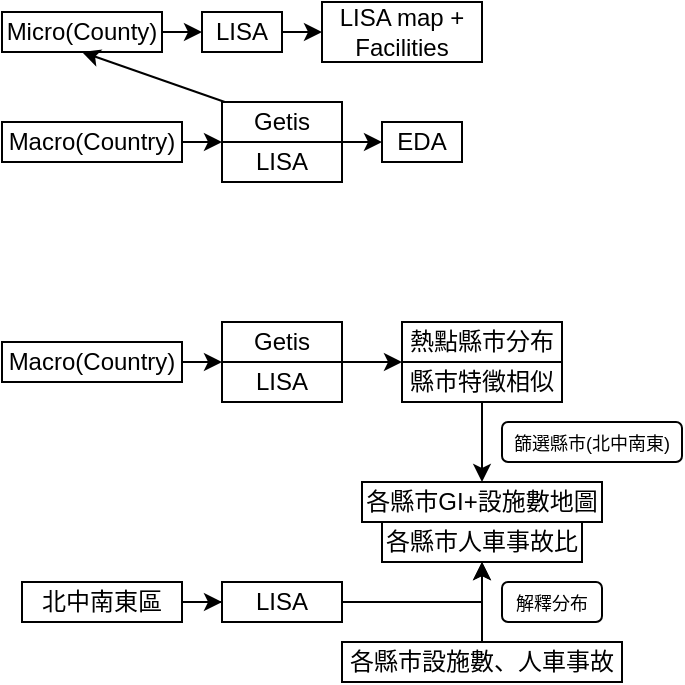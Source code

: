 <mxfile version="28.0.7">
  <diagram name="Page-1" id="Htb_Bjqr6kKEwQDJrxKX">
    <mxGraphModel dx="452" dy="525" grid="1" gridSize="10" guides="1" tooltips="1" connect="1" arrows="1" fold="1" page="1" pageScale="1" pageWidth="850" pageHeight="1100" math="0" shadow="0">
      <root>
        <mxCell id="0" />
        <mxCell id="1" parent="0" />
        <mxCell id="gRg_E6RwtQNj_quDHkZ7-2" style="edgeStyle=orthogonalEdgeStyle;rounded=0;orthogonalLoop=1;jettySize=auto;html=1;exitX=1;exitY=0.5;exitDx=0;exitDy=0;" parent="1" source="gRg_E6RwtQNj_quDHkZ7-1" edge="1">
          <mxGeometry relative="1" as="geometry">
            <mxPoint x="290.105" y="369.895" as="targetPoint" />
          </mxGeometry>
        </mxCell>
        <mxCell id="gRg_E6RwtQNj_quDHkZ7-9" style="edgeStyle=orthogonalEdgeStyle;rounded=0;orthogonalLoop=1;jettySize=auto;html=1;exitX=1;exitY=0.5;exitDx=0;exitDy=0;entryX=0;entryY=1;entryDx=0;entryDy=0;" parent="1" source="gRg_E6RwtQNj_quDHkZ7-1" target="gRg_E6RwtQNj_quDHkZ7-3" edge="1">
          <mxGeometry relative="1" as="geometry" />
        </mxCell>
        <mxCell id="gRg_E6RwtQNj_quDHkZ7-1" value="Macro(Country)" style="rounded=0;whiteSpace=wrap;html=1;" parent="1" vertex="1">
          <mxGeometry x="240" y="360" width="90" height="20" as="geometry" />
        </mxCell>
        <mxCell id="gRg_E6RwtQNj_quDHkZ7-7" value="" style="group" parent="1" vertex="1" connectable="0">
          <mxGeometry x="350" y="350" width="60" height="40" as="geometry" />
        </mxCell>
        <mxCell id="gRg_E6RwtQNj_quDHkZ7-6" value="LISA" style="rounded=0;whiteSpace=wrap;html=1;movable=1;resizable=1;rotatable=1;deletable=1;editable=1;locked=0;connectable=1;" parent="gRg_E6RwtQNj_quDHkZ7-7" vertex="1">
          <mxGeometry y="20" width="60" height="20" as="geometry" />
        </mxCell>
        <mxCell id="gRg_E6RwtQNj_quDHkZ7-3" value="Getis" style="rounded=0;whiteSpace=wrap;html=1;movable=1;resizable=1;rotatable=1;deletable=1;editable=1;locked=0;connectable=1;" parent="gRg_E6RwtQNj_quDHkZ7-7" vertex="1">
          <mxGeometry width="60" height="20" as="geometry" />
        </mxCell>
        <mxCell id="gRg_E6RwtQNj_quDHkZ7-10" value="EDA" style="rounded=0;whiteSpace=wrap;html=1;" parent="1" vertex="1">
          <mxGeometry x="430" y="360" width="40" height="20" as="geometry" />
        </mxCell>
        <mxCell id="gRg_E6RwtQNj_quDHkZ7-11" style="edgeStyle=orthogonalEdgeStyle;rounded=0;orthogonalLoop=1;jettySize=auto;html=1;exitX=1;exitY=1;exitDx=0;exitDy=0;entryX=0;entryY=0.5;entryDx=0;entryDy=0;" parent="1" source="gRg_E6RwtQNj_quDHkZ7-3" target="gRg_E6RwtQNj_quDHkZ7-10" edge="1">
          <mxGeometry relative="1" as="geometry" />
        </mxCell>
        <mxCell id="gRg_E6RwtQNj_quDHkZ7-18" value="" style="group" parent="1" vertex="1" connectable="0">
          <mxGeometry x="240" y="300" width="240" height="30" as="geometry" />
        </mxCell>
        <mxCell id="gRg_E6RwtQNj_quDHkZ7-14" style="edgeStyle=orthogonalEdgeStyle;rounded=0;orthogonalLoop=1;jettySize=auto;html=1;exitX=1;exitY=0.5;exitDx=0;exitDy=0;entryX=0;entryY=0.5;entryDx=0;entryDy=0;" parent="gRg_E6RwtQNj_quDHkZ7-18" source="gRg_E6RwtQNj_quDHkZ7-12" target="gRg_E6RwtQNj_quDHkZ7-13" edge="1">
          <mxGeometry relative="1" as="geometry" />
        </mxCell>
        <mxCell id="gRg_E6RwtQNj_quDHkZ7-12" value="Micro(County)" style="rounded=0;whiteSpace=wrap;html=1;" parent="gRg_E6RwtQNj_quDHkZ7-18" vertex="1">
          <mxGeometry y="5" width="80" height="20" as="geometry" />
        </mxCell>
        <mxCell id="gRg_E6RwtQNj_quDHkZ7-16" style="edgeStyle=orthogonalEdgeStyle;rounded=0;orthogonalLoop=1;jettySize=auto;html=1;exitX=1;exitY=0.5;exitDx=0;exitDy=0;entryX=0;entryY=0.5;entryDx=0;entryDy=0;" parent="gRg_E6RwtQNj_quDHkZ7-18" source="gRg_E6RwtQNj_quDHkZ7-13" target="gRg_E6RwtQNj_quDHkZ7-15" edge="1">
          <mxGeometry relative="1" as="geometry" />
        </mxCell>
        <mxCell id="gRg_E6RwtQNj_quDHkZ7-13" value="LISA" style="rounded=0;whiteSpace=wrap;html=1;" parent="gRg_E6RwtQNj_quDHkZ7-18" vertex="1">
          <mxGeometry x="100" y="5" width="40" height="20" as="geometry" />
        </mxCell>
        <mxCell id="gRg_E6RwtQNj_quDHkZ7-15" value="LISA map + Facilities" style="rounded=0;whiteSpace=wrap;html=1;" parent="gRg_E6RwtQNj_quDHkZ7-18" vertex="1">
          <mxGeometry x="160" width="80" height="30" as="geometry" />
        </mxCell>
        <mxCell id="gRg_E6RwtQNj_quDHkZ7-20" style="rounded=0;orthogonalLoop=1;jettySize=auto;html=1;entryX=0.5;entryY=1;entryDx=0;entryDy=0;" parent="1" source="gRg_E6RwtQNj_quDHkZ7-3" target="gRg_E6RwtQNj_quDHkZ7-12" edge="1">
          <mxGeometry relative="1" as="geometry" />
        </mxCell>
        <mxCell id="Kj-LtxHB0f9_ngjV7_MZ-6" style="edgeStyle=orthogonalEdgeStyle;rounded=0;orthogonalLoop=1;jettySize=auto;html=1;exitX=1;exitY=0.5;exitDx=0;exitDy=0;" edge="1" parent="1" source="Kj-LtxHB0f9_ngjV7_MZ-2">
          <mxGeometry relative="1" as="geometry">
            <mxPoint x="350" y="480.238" as="targetPoint" />
          </mxGeometry>
        </mxCell>
        <mxCell id="Kj-LtxHB0f9_ngjV7_MZ-2" value="Macro(Country)" style="rounded=0;whiteSpace=wrap;html=1;" vertex="1" parent="1">
          <mxGeometry x="240" y="470" width="90" height="20" as="geometry" />
        </mxCell>
        <mxCell id="Kj-LtxHB0f9_ngjV7_MZ-3" value="" style="group" vertex="1" connectable="0" parent="1">
          <mxGeometry x="350" y="460" width="60" height="40" as="geometry" />
        </mxCell>
        <mxCell id="Kj-LtxHB0f9_ngjV7_MZ-4" value="LISA" style="rounded=0;whiteSpace=wrap;html=1;movable=1;resizable=1;rotatable=1;deletable=1;editable=1;locked=0;connectable=1;" vertex="1" parent="Kj-LtxHB0f9_ngjV7_MZ-3">
          <mxGeometry y="20" width="60" height="20" as="geometry" />
        </mxCell>
        <mxCell id="Kj-LtxHB0f9_ngjV7_MZ-5" value="Getis" style="rounded=0;whiteSpace=wrap;html=1;movable=1;resizable=1;rotatable=1;deletable=1;editable=1;locked=0;connectable=1;" vertex="1" parent="Kj-LtxHB0f9_ngjV7_MZ-3">
          <mxGeometry width="60" height="20" as="geometry" />
        </mxCell>
        <mxCell id="Kj-LtxHB0f9_ngjV7_MZ-7" value="熱點縣市分布" style="rounded=0;whiteSpace=wrap;html=1;" vertex="1" parent="1">
          <mxGeometry x="440" y="460" width="80" height="20" as="geometry" />
        </mxCell>
        <mxCell id="Kj-LtxHB0f9_ngjV7_MZ-37" style="edgeStyle=orthogonalEdgeStyle;rounded=0;orthogonalLoop=1;jettySize=auto;html=1;entryX=0.5;entryY=0;entryDx=0;entryDy=0;" edge="1" parent="1" source="Kj-LtxHB0f9_ngjV7_MZ-8" target="Kj-LtxHB0f9_ngjV7_MZ-22">
          <mxGeometry relative="1" as="geometry" />
        </mxCell>
        <mxCell id="Kj-LtxHB0f9_ngjV7_MZ-8" value="縣市特徵相似" style="rounded=0;whiteSpace=wrap;html=1;" vertex="1" parent="1">
          <mxGeometry x="440" y="480" width="80" height="20" as="geometry" />
        </mxCell>
        <mxCell id="Kj-LtxHB0f9_ngjV7_MZ-50" style="edgeStyle=orthogonalEdgeStyle;rounded=0;orthogonalLoop=1;jettySize=auto;html=1;entryX=0;entryY=0.5;entryDx=0;entryDy=0;" edge="1" parent="1" source="Kj-LtxHB0f9_ngjV7_MZ-9" target="Kj-LtxHB0f9_ngjV7_MZ-40">
          <mxGeometry relative="1" as="geometry" />
        </mxCell>
        <mxCell id="Kj-LtxHB0f9_ngjV7_MZ-9" value="北中南東區" style="rounded=0;whiteSpace=wrap;html=1;" vertex="1" parent="1">
          <mxGeometry x="250" y="590" width="80" height="20" as="geometry" />
        </mxCell>
        <mxCell id="Kj-LtxHB0f9_ngjV7_MZ-22" value="各縣市GI+設施數地圖" style="rounded=0;whiteSpace=wrap;html=1;movable=1;resizable=1;rotatable=1;deletable=1;editable=1;locked=0;connectable=1;" vertex="1" parent="1">
          <mxGeometry x="420" y="540" width="120" height="20" as="geometry" />
        </mxCell>
        <mxCell id="Kj-LtxHB0f9_ngjV7_MZ-43" style="edgeStyle=orthogonalEdgeStyle;rounded=0;orthogonalLoop=1;jettySize=auto;html=1;entryX=0.5;entryY=1;entryDx=0;entryDy=0;" edge="1" parent="1" source="Kj-LtxHB0f9_ngjV7_MZ-24" target="Kj-LtxHB0f9_ngjV7_MZ-25">
          <mxGeometry relative="1" as="geometry" />
        </mxCell>
        <mxCell id="Kj-LtxHB0f9_ngjV7_MZ-24" value="各縣市設施數、人車事故" style="rounded=0;whiteSpace=wrap;html=1;movable=1;resizable=1;rotatable=1;deletable=1;editable=1;locked=0;connectable=1;" vertex="1" parent="1">
          <mxGeometry x="410" y="620" width="140" height="20" as="geometry" />
        </mxCell>
        <mxCell id="Kj-LtxHB0f9_ngjV7_MZ-25" value="各縣市人車事故比" style="rounded=0;whiteSpace=wrap;html=1;movable=1;resizable=1;rotatable=1;deletable=1;editable=1;locked=0;connectable=1;" vertex="1" parent="1">
          <mxGeometry x="430" y="560" width="100" height="20" as="geometry" />
        </mxCell>
        <mxCell id="Kj-LtxHB0f9_ngjV7_MZ-27" style="edgeStyle=orthogonalEdgeStyle;rounded=0;orthogonalLoop=1;jettySize=auto;html=1;exitX=1;exitY=0;exitDx=0;exitDy=0;entryX=0;entryY=0;entryDx=0;entryDy=0;" edge="1" parent="1" source="Kj-LtxHB0f9_ngjV7_MZ-4" target="Kj-LtxHB0f9_ngjV7_MZ-8">
          <mxGeometry relative="1" as="geometry" />
        </mxCell>
        <mxCell id="Kj-LtxHB0f9_ngjV7_MZ-35" value="&lt;font style=&quot;font-size: 9px;&quot;&gt;篩選縣市(北中南東)&lt;/font&gt;" style="rounded=1;whiteSpace=wrap;html=1;" vertex="1" parent="1">
          <mxGeometry x="490" y="510" width="90" height="20" as="geometry" />
        </mxCell>
        <mxCell id="Kj-LtxHB0f9_ngjV7_MZ-44" value="&lt;font style=&quot;font-size: 9px;&quot;&gt;解釋分布&lt;/font&gt;" style="rounded=1;whiteSpace=wrap;html=1;" vertex="1" parent="1">
          <mxGeometry x="490" y="590" width="50" height="20" as="geometry" />
        </mxCell>
        <mxCell id="Kj-LtxHB0f9_ngjV7_MZ-21" style="edgeStyle=orthogonalEdgeStyle;rounded=0;orthogonalLoop=1;jettySize=auto;html=1;exitX=1;exitY=0.5;exitDx=0;exitDy=0;" edge="1" parent="1">
          <mxGeometry relative="1" as="geometry">
            <mxPoint x="399.568" y="620.238" as="targetPoint" />
            <mxPoint x="399.52" y="620" as="sourcePoint" />
          </mxGeometry>
        </mxCell>
        <mxCell id="Kj-LtxHB0f9_ngjV7_MZ-51" style="edgeStyle=orthogonalEdgeStyle;rounded=0;orthogonalLoop=1;jettySize=auto;html=1;entryX=0.5;entryY=1;entryDx=0;entryDy=0;" edge="1" parent="1" source="Kj-LtxHB0f9_ngjV7_MZ-40" target="Kj-LtxHB0f9_ngjV7_MZ-25">
          <mxGeometry relative="1" as="geometry" />
        </mxCell>
        <mxCell id="Kj-LtxHB0f9_ngjV7_MZ-40" value="LISA" style="rounded=0;whiteSpace=wrap;html=1;movable=1;resizable=1;rotatable=1;deletable=1;editable=1;locked=0;connectable=1;" vertex="1" parent="1">
          <mxGeometry x="350" y="590" width="60" height="20" as="geometry" />
        </mxCell>
      </root>
    </mxGraphModel>
  </diagram>
</mxfile>
